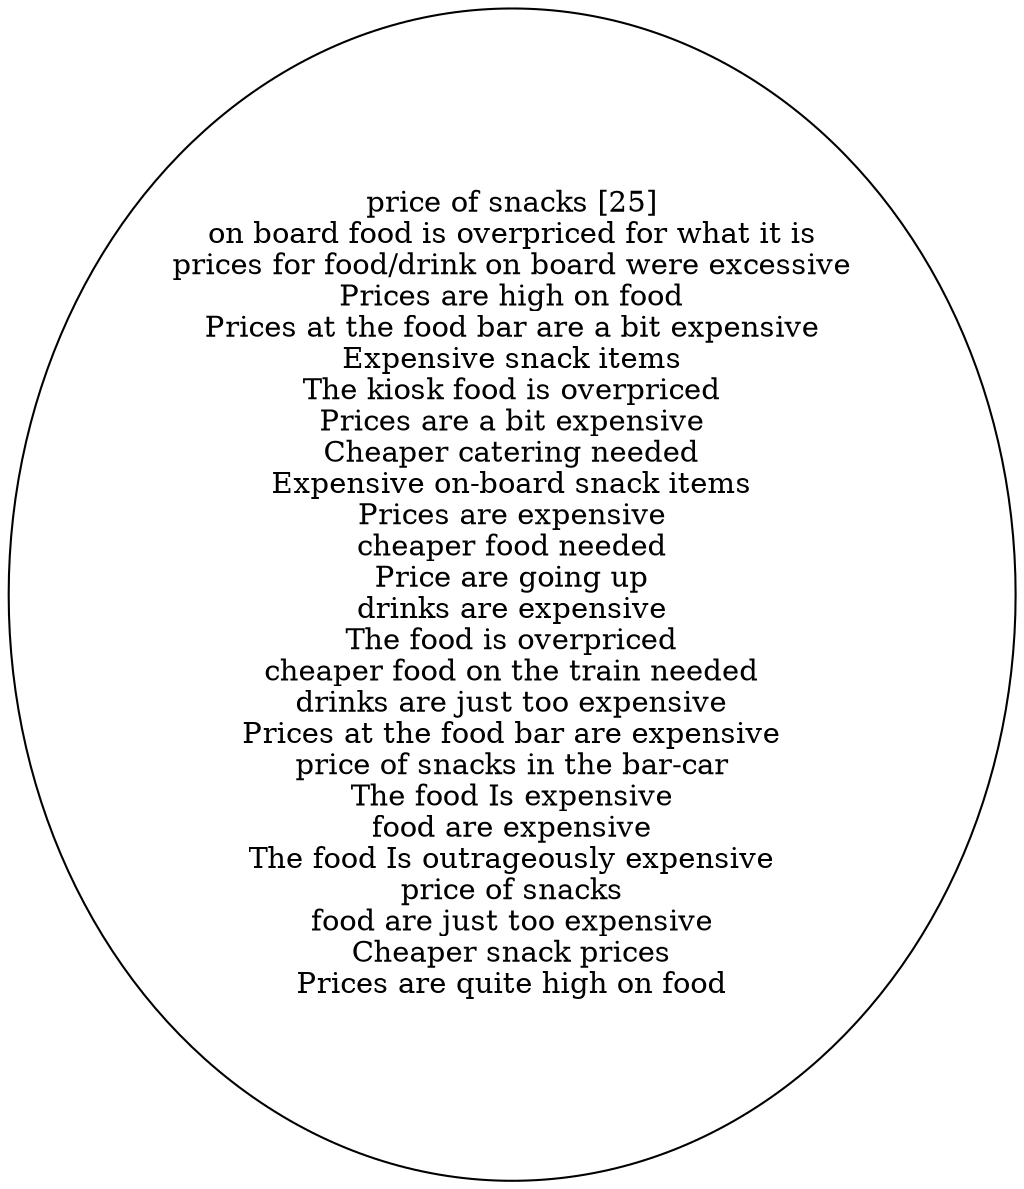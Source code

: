 digraph collapsedGraph {
"price of snacks [25]\non board food is overpriced for what it is\nprices for food/drink on board were excessive\nPrices are high on food\nPrices at the food bar are a bit expensive\nExpensive snack items\nThe kiosk food is overpriced\nPrices are a bit expensive\nCheaper catering needed\nExpensive on-board snack items\nPrices are expensive\ncheaper food needed\nPrice are going up\ndrinks are expensive\nThe food is overpriced\ncheaper food on the train needed\ndrinks are just too expensive\nPrices at the food bar are expensive\nprice of snacks in the bar-car\nThe food Is expensive\nfood are expensive\nThe food Is outrageously expensive\nprice of snacks\nfood are just too expensive\nCheaper snack prices\nPrices are quite high on food"}